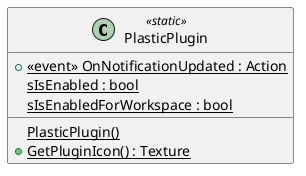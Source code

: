 @startuml
class PlasticPlugin <<static>> {
    + {static}  <<event>> OnNotificationUpdated : Action 
    {static} PlasticPlugin()
    + {static} GetPluginIcon() : Texture
    {static} sIsEnabled : bool
    {static} sIsEnabledForWorkspace : bool
}
@enduml

